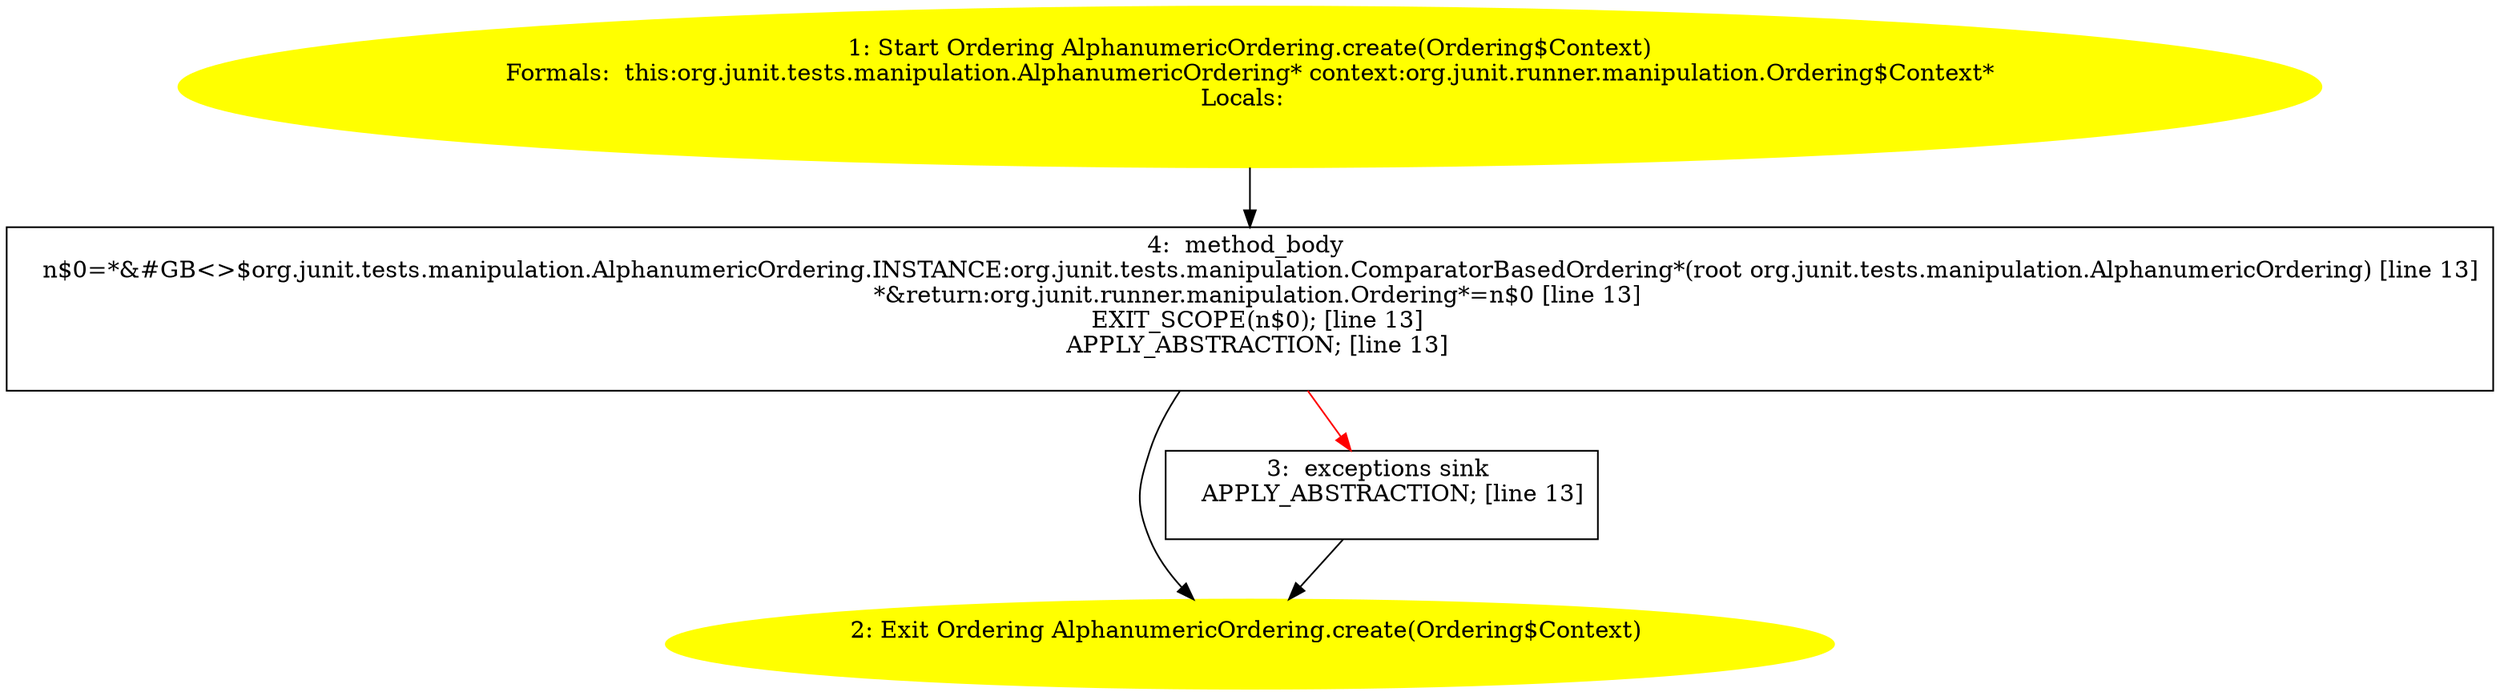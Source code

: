 /* @generated */
digraph cfg {
"org.junit.tests.manipulation.AlphanumericOrdering.create(org.junit.runner.manipulation.Ordering$Cont.e66e9a985f311807680b20dc47456748_1" [label="1: Start Ordering AlphanumericOrdering.create(Ordering$Context)\nFormals:  this:org.junit.tests.manipulation.AlphanumericOrdering* context:org.junit.runner.manipulation.Ordering$Context*\nLocals:  \n  " color=yellow style=filled]
	

	 "org.junit.tests.manipulation.AlphanumericOrdering.create(org.junit.runner.manipulation.Ordering$Cont.e66e9a985f311807680b20dc47456748_1" -> "org.junit.tests.manipulation.AlphanumericOrdering.create(org.junit.runner.manipulation.Ordering$Cont.e66e9a985f311807680b20dc47456748_4" ;
"org.junit.tests.manipulation.AlphanumericOrdering.create(org.junit.runner.manipulation.Ordering$Cont.e66e9a985f311807680b20dc47456748_2" [label="2: Exit Ordering AlphanumericOrdering.create(Ordering$Context) \n  " color=yellow style=filled]
	

"org.junit.tests.manipulation.AlphanumericOrdering.create(org.junit.runner.manipulation.Ordering$Cont.e66e9a985f311807680b20dc47456748_3" [label="3:  exceptions sink \n   APPLY_ABSTRACTION; [line 13]\n " shape="box"]
	

	 "org.junit.tests.manipulation.AlphanumericOrdering.create(org.junit.runner.manipulation.Ordering$Cont.e66e9a985f311807680b20dc47456748_3" -> "org.junit.tests.manipulation.AlphanumericOrdering.create(org.junit.runner.manipulation.Ordering$Cont.e66e9a985f311807680b20dc47456748_2" ;
"org.junit.tests.manipulation.AlphanumericOrdering.create(org.junit.runner.manipulation.Ordering$Cont.e66e9a985f311807680b20dc47456748_4" [label="4:  method_body \n   n$0=*&#GB<>$org.junit.tests.manipulation.AlphanumericOrdering.INSTANCE:org.junit.tests.manipulation.ComparatorBasedOrdering*(root org.junit.tests.manipulation.AlphanumericOrdering) [line 13]\n  *&return:org.junit.runner.manipulation.Ordering*=n$0 [line 13]\n  EXIT_SCOPE(n$0); [line 13]\n  APPLY_ABSTRACTION; [line 13]\n " shape="box"]
	

	 "org.junit.tests.manipulation.AlphanumericOrdering.create(org.junit.runner.manipulation.Ordering$Cont.e66e9a985f311807680b20dc47456748_4" -> "org.junit.tests.manipulation.AlphanumericOrdering.create(org.junit.runner.manipulation.Ordering$Cont.e66e9a985f311807680b20dc47456748_2" ;
	 "org.junit.tests.manipulation.AlphanumericOrdering.create(org.junit.runner.manipulation.Ordering$Cont.e66e9a985f311807680b20dc47456748_4" -> "org.junit.tests.manipulation.AlphanumericOrdering.create(org.junit.runner.manipulation.Ordering$Cont.e66e9a985f311807680b20dc47456748_3" [color="red" ];
}
